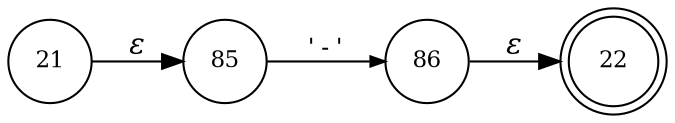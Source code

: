 digraph ATN {
rankdir=LR;
s22[fontsize=11, label="22", shape=doublecircle, fixedsize=true, width=.6];
s21[fontsize=11,label="21", shape=circle, fixedsize=true, width=.55, peripheries=1];
s85[fontsize=11,label="85", shape=circle, fixedsize=true, width=.55, peripheries=1];
s86[fontsize=11,label="86", shape=circle, fixedsize=true, width=.55, peripheries=1];
s21 -> s85 [fontname="Times-Italic", label="&epsilon;"];
s85 -> s86 [fontsize=11, fontname="Courier", arrowsize=.7, label = "'-'", arrowhead = normal];
s86 -> s22 [fontname="Times-Italic", label="&epsilon;"];
}